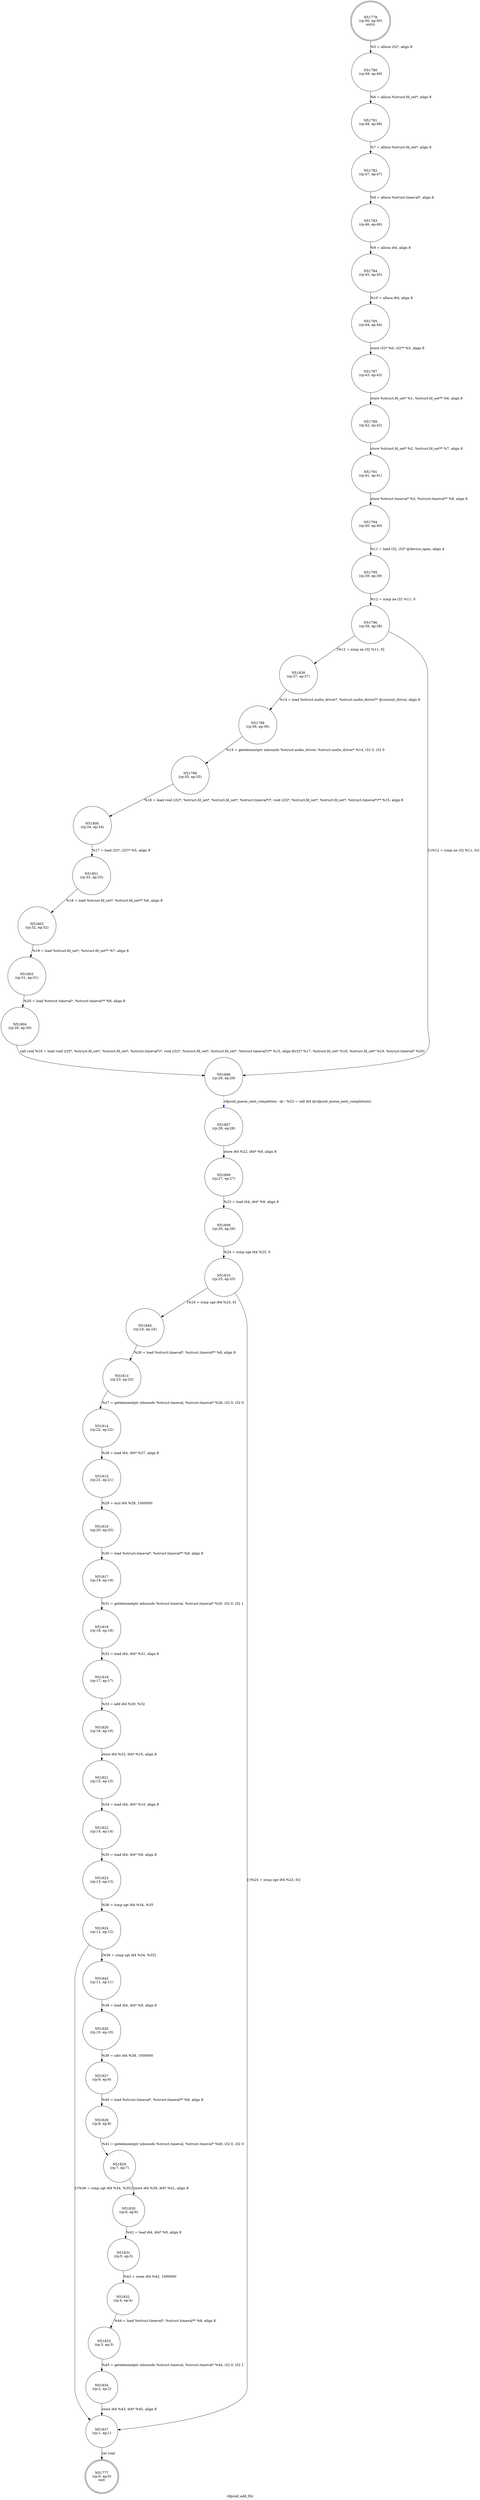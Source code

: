 digraph rdpsnd_add_fds {
label="rdpsnd_add_fds"
51777 [label="N51777\n(rp:0, ep:0)\nexit", shape="doublecircle"]
51778 [label="N51778\n(rp:50, ep:50)\nentry", shape="doublecircle"]
51778 -> 51780 [label="%5 = alloca i32*, align 8"]
51780 [label="N51780\n(rp:49, ep:49)", shape="circle"]
51780 -> 51781 [label="%6 = alloca %struct.fd_set*, align 8"]
51781 [label="N51781\n(rp:48, ep:48)", shape="circle"]
51781 -> 51782 [label="%7 = alloca %struct.fd_set*, align 8"]
51782 [label="N51782\n(rp:47, ep:47)", shape="circle"]
51782 -> 51783 [label="%8 = alloca %struct.timeval*, align 8"]
51783 [label="N51783\n(rp:46, ep:46)", shape="circle"]
51783 -> 51784 [label="%9 = alloca i64, align 8"]
51784 [label="N51784\n(rp:45, ep:45)", shape="circle"]
51784 -> 51785 [label="%10 = alloca i64, align 8"]
51785 [label="N51785\n(rp:44, ep:44)", shape="circle"]
51785 -> 51787 [label="store i32* %0, i32** %5, align 8"]
51787 [label="N51787\n(rp:43, ep:43)", shape="circle"]
51787 -> 51789 [label="store %struct.fd_set* %1, %struct.fd_set** %6, align 8"]
51789 [label="N51789\n(rp:42, ep:42)", shape="circle"]
51789 -> 51791 [label="store %struct.fd_set* %2, %struct.fd_set** %7, align 8"]
51791 [label="N51791\n(rp:41, ep:41)", shape="circle"]
51791 -> 51794 [label="store %struct.timeval* %3, %struct.timeval** %8, align 8"]
51794 [label="N51794\n(rp:40, ep:40)", shape="circle"]
51794 -> 51795 [label="%11 = load i32, i32* @device_open, align 4"]
51795 [label="N51795\n(rp:39, ep:39)", shape="circle"]
51795 -> 51796 [label="%12 = icmp ne i32 %11, 0"]
51796 [label="N51796\n(rp:38, ep:38)", shape="circle"]
51796 -> 51838 [label="[%12 = icmp ne i32 %11, 0]"]
51796 -> 51806 [label="[!(%12 = icmp ne i32 %11, 0)]"]
51798 [label="N51798\n(rp:36, ep:36)", shape="circle"]
51798 -> 51799 [label="%15 = getelementptr inbounds %struct.audio_driver, %struct.audio_driver* %14, i32 0, i32 0"]
51799 [label="N51799\n(rp:35, ep:35)", shape="circle"]
51799 -> 51800 [label="%16 = load void (i32*, %struct.fd_set*, %struct.fd_set*, %struct.timeval*)*, void (i32*, %struct.fd_set*, %struct.fd_set*, %struct.timeval*)** %15, align 8"]
51800 [label="N51800\n(rp:34, ep:34)", shape="circle"]
51800 -> 51801 [label="%17 = load i32*, i32** %5, align 8"]
51801 [label="N51801\n(rp:33, ep:33)", shape="circle"]
51801 -> 51802 [label="%18 = load %struct.fd_set*, %struct.fd_set** %6, align 8"]
51802 [label="N51802\n(rp:32, ep:32)", shape="circle"]
51802 -> 51803 [label="%19 = load %struct.fd_set*, %struct.fd_set** %7, align 8"]
51803 [label="N51803\n(rp:31, ep:31)", shape="circle"]
51803 -> 51804 [label="%20 = load %struct.timeval*, %struct.timeval** %8, align 8"]
51804 [label="N51804\n(rp:30, ep:30)", shape="circle"]
51804 -> 51806 [label="call void %16 = load void (i32*, %struct.fd_set*, %struct.fd_set*, %struct.timeval*)*, void (i32*, %struct.fd_set*, %struct.fd_set*, %struct.timeval*)** %15, align 8(i32* %17, %struct.fd_set* %18, %struct.fd_set* %19, %struct.timeval* %20)"]
51806 [label="N51806\n(rp:29, ep:29)", shape="circle"]
51806 -> 51807 [label="rdpsnd_queue_next_completion --@-- %22 = call i64 @rdpsnd_queue_next_completion()", style="dashed", color="blue"]
51807 [label="N51807\n(rp:28, ep:28)", shape="circle"]
51807 -> 51808 [label="store i64 %22, i64* %9, align 8"]
51808 [label="N51808\n(rp:27, ep:27)", shape="circle"]
51808 -> 51809 [label="%23 = load i64, i64* %9, align 8"]
51809 [label="N51809\n(rp:26, ep:26)", shape="circle"]
51809 -> 51810 [label="%24 = icmp sge i64 %23, 0"]
51810 [label="N51810\n(rp:25, ep:25)", shape="circle"]
51810 -> 51840 [label="[%24 = icmp sge i64 %23, 0]"]
51810 -> 51837 [label="[!(%24 = icmp sge i64 %23, 0)]"]
51813 [label="N51813\n(rp:23, ep:23)", shape="circle"]
51813 -> 51814 [label="%27 = getelementptr inbounds %struct.timeval, %struct.timeval* %26, i32 0, i32 0"]
51814 [label="N51814\n(rp:22, ep:22)", shape="circle"]
51814 -> 51815 [label="%28 = load i64, i64* %27, align 8"]
51815 [label="N51815\n(rp:21, ep:21)", shape="circle"]
51815 -> 51816 [label="%29 = mul i64 %28, 1000000"]
51816 [label="N51816\n(rp:20, ep:20)", shape="circle"]
51816 -> 51817 [label="%30 = load %struct.timeval*, %struct.timeval** %8, align 8"]
51817 [label="N51817\n(rp:19, ep:19)", shape="circle"]
51817 -> 51818 [label="%31 = getelementptr inbounds %struct.timeval, %struct.timeval* %30, i32 0, i32 1"]
51818 [label="N51818\n(rp:18, ep:18)", shape="circle"]
51818 -> 51819 [label="%32 = load i64, i64* %31, align 8"]
51819 [label="N51819\n(rp:17, ep:17)", shape="circle"]
51819 -> 51820 [label="%33 = add i64 %29, %32"]
51820 [label="N51820\n(rp:16, ep:16)", shape="circle"]
51820 -> 51821 [label="store i64 %33, i64* %10, align 8"]
51821 [label="N51821\n(rp:15, ep:15)", shape="circle"]
51821 -> 51822 [label="%34 = load i64, i64* %10, align 8"]
51822 [label="N51822\n(rp:14, ep:14)", shape="circle"]
51822 -> 51823 [label="%35 = load i64, i64* %9, align 8"]
51823 [label="N51823\n(rp:13, ep:13)", shape="circle"]
51823 -> 51824 [label="%36 = icmp sgt i64 %34, %35"]
51824 [label="N51824\n(rp:12, ep:12)", shape="circle"]
51824 -> 51842 [label="[%36 = icmp sgt i64 %34, %35]"]
51824 -> 51837 [label="[!(%36 = icmp sgt i64 %34, %35)]"]
51826 [label="N51826\n(rp:10, ep:10)", shape="circle"]
51826 -> 51827 [label="%39 = sdiv i64 %38, 1000000"]
51827 [label="N51827\n(rp:9, ep:9)", shape="circle"]
51827 -> 51828 [label="%40 = load %struct.timeval*, %struct.timeval** %8, align 8"]
51828 [label="N51828\n(rp:8, ep:8)", shape="circle"]
51828 -> 51829 [label="%41 = getelementptr inbounds %struct.timeval, %struct.timeval* %40, i32 0, i32 0"]
51829 [label="N51829\n(rp:7, ep:7)", shape="circle"]
51829 -> 51830 [label="store i64 %39, i64* %41, align 8"]
51830 [label="N51830\n(rp:6, ep:6)", shape="circle"]
51830 -> 51831 [label="%42 = load i64, i64* %9, align 8"]
51831 [label="N51831\n(rp:5, ep:5)", shape="circle"]
51831 -> 51832 [label="%43 = srem i64 %42, 1000000"]
51832 [label="N51832\n(rp:4, ep:4)", shape="circle"]
51832 -> 51833 [label="%44 = load %struct.timeval*, %struct.timeval** %8, align 8"]
51833 [label="N51833\n(rp:3, ep:3)", shape="circle"]
51833 -> 51834 [label="%45 = getelementptr inbounds %struct.timeval, %struct.timeval* %44, i32 0, i32 1"]
51834 [label="N51834\n(rp:2, ep:2)", shape="circle"]
51834 -> 51837 [label="store i64 %43, i64* %45, align 8"]
51837 [label="N51837\n(rp:1, ep:1)", shape="circle"]
51837 -> 51777 [label="ret void"]
51838 [label="N51838\n(rp:37, ep:37)", shape="circle"]
51838 -> 51798 [label="%14 = load %struct.audio_driver*, %struct.audio_driver** @current_driver, align 8"]
51840 [label="N51840\n(rp:24, ep:24)", shape="circle"]
51840 -> 51813 [label="%26 = load %struct.timeval*, %struct.timeval** %8, align 8"]
51842 [label="N51842\n(rp:11, ep:11)", shape="circle"]
51842 -> 51826 [label="%38 = load i64, i64* %9, align 8"]
}
